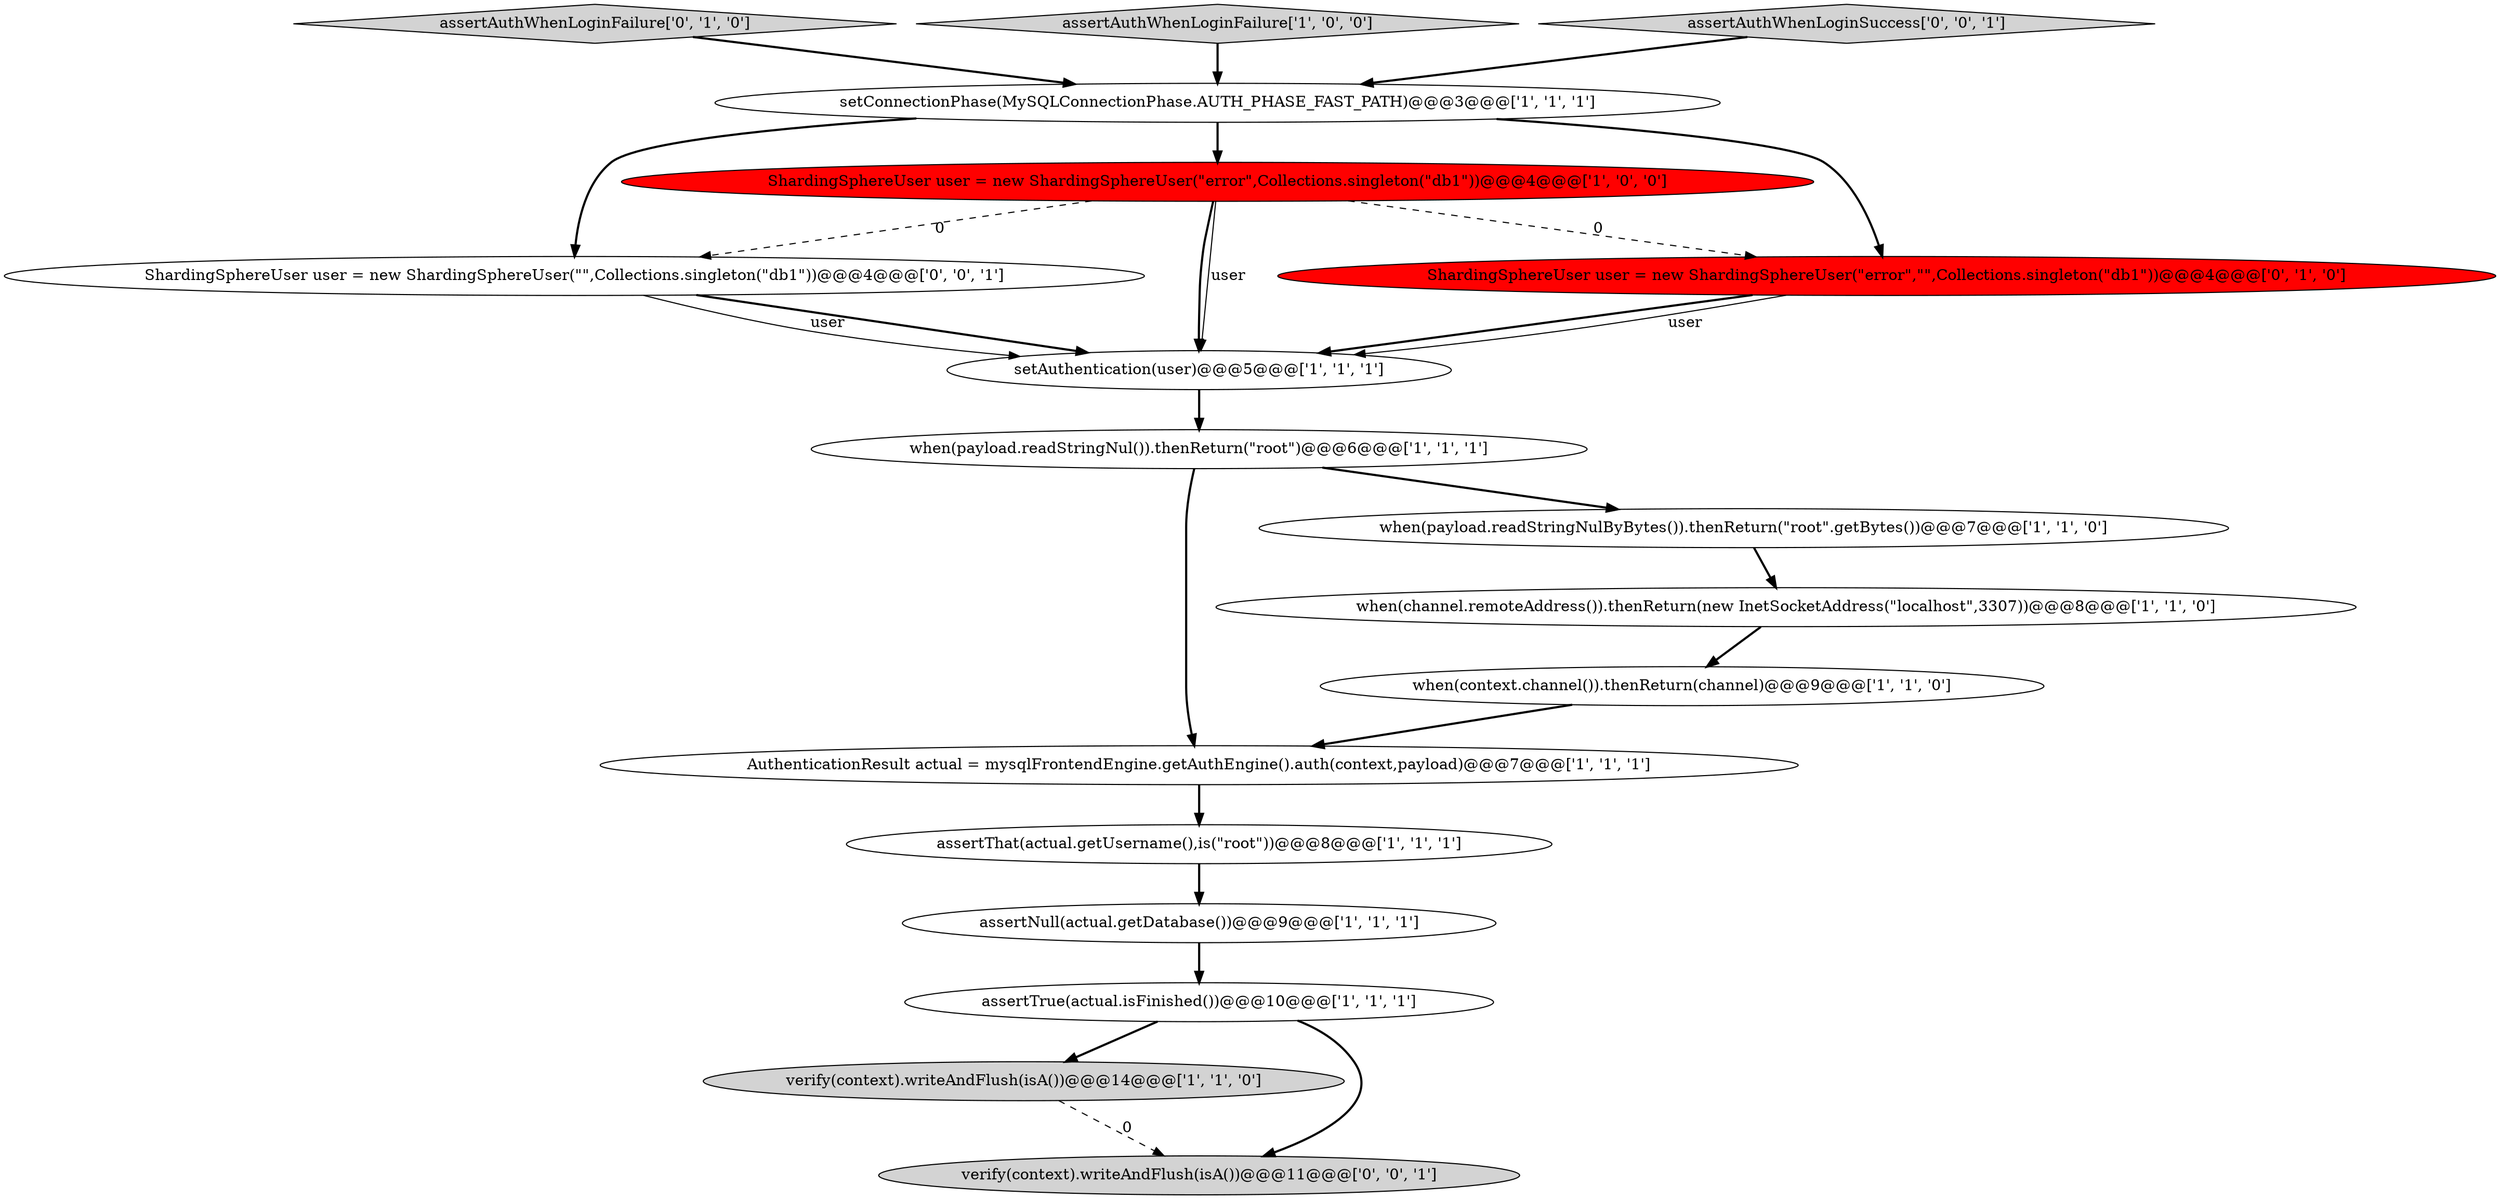 digraph {
12 [style = filled, label = "setAuthentication(user)@@@5@@@['1', '1', '1']", fillcolor = white, shape = ellipse image = "AAA0AAABBB1BBB"];
14 [style = filled, label = "assertAuthWhenLoginFailure['0', '1', '0']", fillcolor = lightgray, shape = diamond image = "AAA0AAABBB2BBB"];
15 [style = filled, label = "ShardingSphereUser user = new ShardingSphereUser(\"\",Collections.singleton(\"db1\"))@@@4@@@['0', '0', '1']", fillcolor = white, shape = ellipse image = "AAA0AAABBB3BBB"];
11 [style = filled, label = "verify(context).writeAndFlush(isA())@@@14@@@['1', '1', '0']", fillcolor = lightgray, shape = ellipse image = "AAA0AAABBB1BBB"];
5 [style = filled, label = "assertNull(actual.getDatabase())@@@9@@@['1', '1', '1']", fillcolor = white, shape = ellipse image = "AAA0AAABBB1BBB"];
7 [style = filled, label = "assertAuthWhenLoginFailure['1', '0', '0']", fillcolor = lightgray, shape = diamond image = "AAA0AAABBB1BBB"];
0 [style = filled, label = "setConnectionPhase(MySQLConnectionPhase.AUTH_PHASE_FAST_PATH)@@@3@@@['1', '1', '1']", fillcolor = white, shape = ellipse image = "AAA0AAABBB1BBB"];
13 [style = filled, label = "ShardingSphereUser user = new ShardingSphereUser(\"error\",\"\",Collections.singleton(\"db1\"))@@@4@@@['0', '1', '0']", fillcolor = red, shape = ellipse image = "AAA1AAABBB2BBB"];
3 [style = filled, label = "assertTrue(actual.isFinished())@@@10@@@['1', '1', '1']", fillcolor = white, shape = ellipse image = "AAA0AAABBB1BBB"];
8 [style = filled, label = "ShardingSphereUser user = new ShardingSphereUser(\"error\",Collections.singleton(\"db1\"))@@@4@@@['1', '0', '0']", fillcolor = red, shape = ellipse image = "AAA1AAABBB1BBB"];
9 [style = filled, label = "when(payload.readStringNul()).thenReturn(\"root\")@@@6@@@['1', '1', '1']", fillcolor = white, shape = ellipse image = "AAA0AAABBB1BBB"];
10 [style = filled, label = "when(payload.readStringNulByBytes()).thenReturn(\"root\".getBytes())@@@7@@@['1', '1', '0']", fillcolor = white, shape = ellipse image = "AAA0AAABBB1BBB"];
17 [style = filled, label = "verify(context).writeAndFlush(isA())@@@11@@@['0', '0', '1']", fillcolor = lightgray, shape = ellipse image = "AAA0AAABBB3BBB"];
2 [style = filled, label = "assertThat(actual.getUsername(),is(\"root\"))@@@8@@@['1', '1', '1']", fillcolor = white, shape = ellipse image = "AAA0AAABBB1BBB"];
1 [style = filled, label = "when(channel.remoteAddress()).thenReturn(new InetSocketAddress(\"localhost\",3307))@@@8@@@['1', '1', '0']", fillcolor = white, shape = ellipse image = "AAA0AAABBB1BBB"];
6 [style = filled, label = "AuthenticationResult actual = mysqlFrontendEngine.getAuthEngine().auth(context,payload)@@@7@@@['1', '1', '1']", fillcolor = white, shape = ellipse image = "AAA0AAABBB1BBB"];
4 [style = filled, label = "when(context.channel()).thenReturn(channel)@@@9@@@['1', '1', '0']", fillcolor = white, shape = ellipse image = "AAA0AAABBB1BBB"];
16 [style = filled, label = "assertAuthWhenLoginSuccess['0', '0', '1']", fillcolor = lightgray, shape = diamond image = "AAA0AAABBB3BBB"];
5->3 [style = bold, label=""];
1->4 [style = bold, label=""];
16->0 [style = bold, label=""];
0->13 [style = bold, label=""];
4->6 [style = bold, label=""];
8->15 [style = dashed, label="0"];
3->11 [style = bold, label=""];
7->0 [style = bold, label=""];
11->17 [style = dashed, label="0"];
9->10 [style = bold, label=""];
12->9 [style = bold, label=""];
0->15 [style = bold, label=""];
9->6 [style = bold, label=""];
8->13 [style = dashed, label="0"];
6->2 [style = bold, label=""];
13->12 [style = bold, label=""];
14->0 [style = bold, label=""];
8->12 [style = solid, label="user"];
13->12 [style = solid, label="user"];
0->8 [style = bold, label=""];
3->17 [style = bold, label=""];
15->12 [style = bold, label=""];
10->1 [style = bold, label=""];
15->12 [style = solid, label="user"];
8->12 [style = bold, label=""];
2->5 [style = bold, label=""];
}
